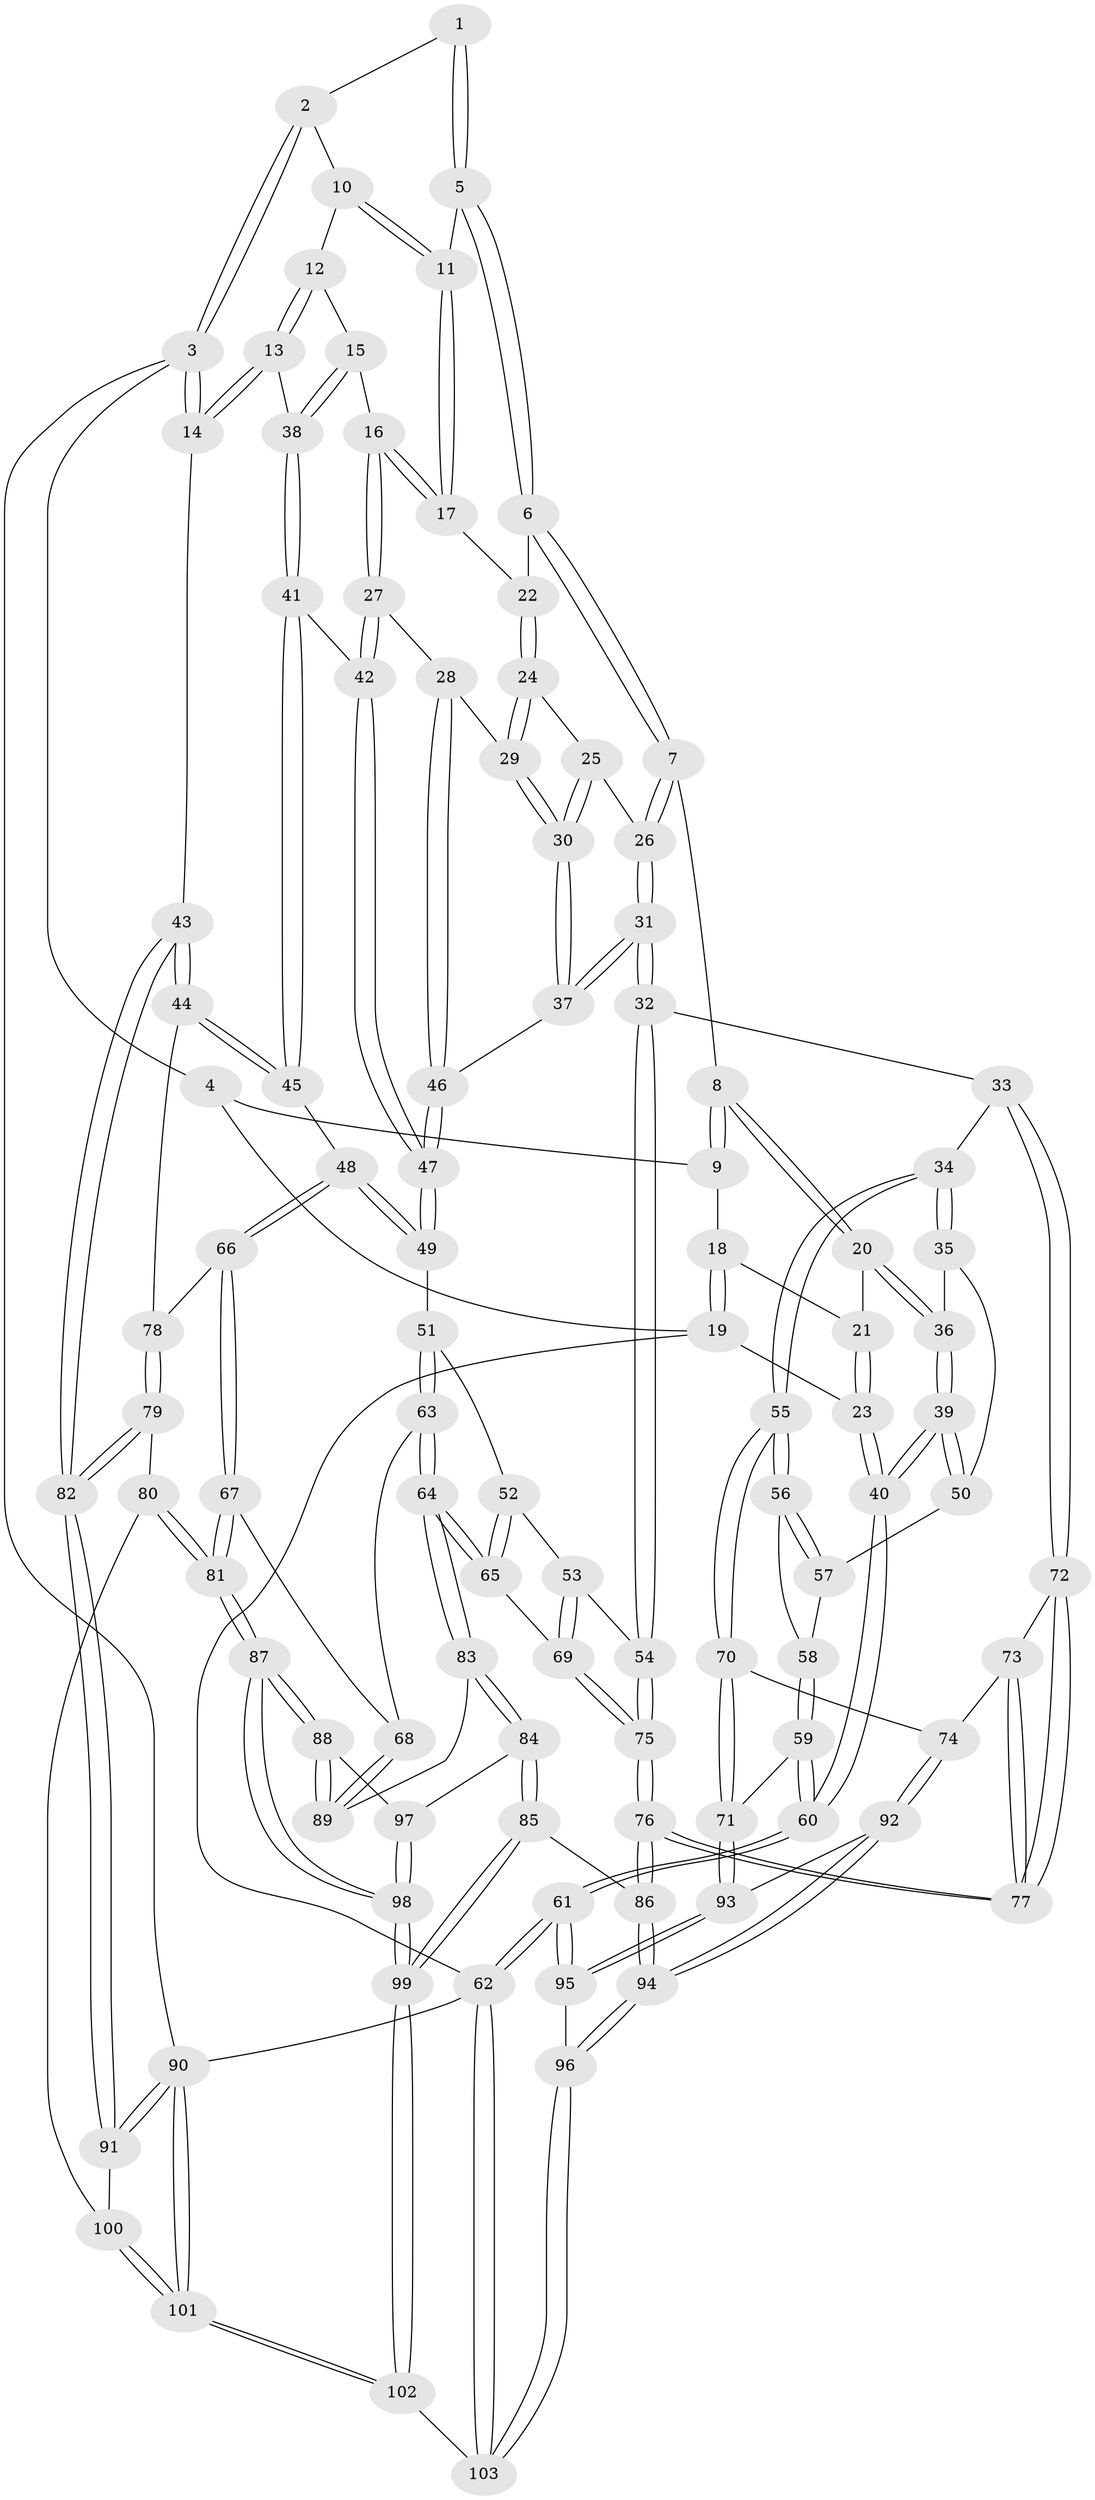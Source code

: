 // coarse degree distribution, {3: 0.06779661016949153, 5: 0.5084745762711864, 8: 0.01694915254237288, 4: 0.3389830508474576, 6: 0.05084745762711865, 2: 0.01694915254237288}
// Generated by graph-tools (version 1.1) at 2025/24/03/03/25 07:24:39]
// undirected, 103 vertices, 254 edges
graph export_dot {
graph [start="1"]
  node [color=gray90,style=filled];
  1 [pos="+0.4415046800184111+0"];
  2 [pos="+0.6949904218367599+0"];
  3 [pos="+1+0"];
  4 [pos="+0.13719661163219538+0"];
  5 [pos="+0.4271258221955284+0.10983598154655662"];
  6 [pos="+0.4085064317321497+0.1313684080304441"];
  7 [pos="+0.28861877037634265+0.21036352558189522"];
  8 [pos="+0.28504515931255103+0.2103362582759285"];
  9 [pos="+0.16333561560301438+0.04644265021797499"];
  10 [pos="+0.704019375463888+0"];
  11 [pos="+0.5722149165115602+0.13293513039369018"];
  12 [pos="+0.7098617171923058+0.005927644581736095"];
  13 [pos="+0.9872810079889555+0.20349442193418843"];
  14 [pos="+1+0.1632357254028656"];
  15 [pos="+0.731395427215311+0.26617767940463877"];
  16 [pos="+0.7130554660580374+0.2778267694717758"];
  17 [pos="+0.6537116627835718+0.24940896356424405"];
  18 [pos="+0.03819093774361382+0.11413004159276086"];
  19 [pos="+0+0.06356390532988922"];
  20 [pos="+0.20838270591196373+0.2720444300173563"];
  21 [pos="+0.0706152649048417+0.2234459592605577"];
  22 [pos="+0.5310986619023772+0.2917863994253883"];
  23 [pos="+0+0.347443413992593"];
  24 [pos="+0.5172844093715949+0.3182160916583527"];
  25 [pos="+0.4713161358230074+0.3401282977194445"];
  26 [pos="+0.3006943682204045+0.22789782832287261"];
  27 [pos="+0.7060870361434908+0.324731125382386"];
  28 [pos="+0.6048420848324183+0.42658526633716454"];
  29 [pos="+0.5881107372516209+0.4209282982374316"];
  30 [pos="+0.45204517120523996+0.43846553416199735"];
  31 [pos="+0.39207470509360376+0.4936144359752604"];
  32 [pos="+0.3486834097104415+0.5678776355912868"];
  33 [pos="+0.3337800422107805+0.5710463156286302"];
  34 [pos="+0.3089622872892766+0.5696107625876685"];
  35 [pos="+0.21731401127393993+0.49944611520313514"];
  36 [pos="+0.1630342378682733+0.364832876594142"];
  37 [pos="+0.39486227283525765+0.49197328518984595"];
  38 [pos="+0.9845042175502641+0.20476625964231612"];
  39 [pos="+0+0.4408723017240392"];
  40 [pos="+0+0.43907645021211145"];
  41 [pos="+0.8210715890417868+0.46880983022857425"];
  42 [pos="+0.7835580006574986+0.45345737418078524"];
  43 [pos="+1+0.560594611346345"];
  44 [pos="+1+0.5713546736867373"];
  45 [pos="+0.8456023130555931+0.49833760452264525"];
  46 [pos="+0.6184631243611505+0.5203408454465024"];
  47 [pos="+0.6397248517561628+0.5653827633988532"];
  48 [pos="+0.7457220991137777+0.6536237374319556"];
  49 [pos="+0.6396701418028264+0.570273977458192"];
  50 [pos="+0.06579289020838741+0.5607564550004441"];
  51 [pos="+0.6152554808812214+0.5886761429917627"];
  52 [pos="+0.6012338106057268+0.5942955423147187"];
  53 [pos="+0.49241218320766716+0.6176504647765634"];
  54 [pos="+0.39874894497008806+0.6064057774282317"];
  55 [pos="+0.19146876584721922+0.6796398625712752"];
  56 [pos="+0.16428368156895187+0.6665237353456699"];
  57 [pos="+0.07105869160473374+0.5775297522699618"];
  58 [pos="+0.049977439093770254+0.6753237172153522"];
  59 [pos="+0.02229380722356605+0.7093461067704002"];
  60 [pos="+0+0.7014594408899495"];
  61 [pos="+0+1"];
  62 [pos="+0+1"];
  63 [pos="+0.6071864158093471+0.7593361967558413"];
  64 [pos="+0.588751718565064+0.7710501193298647"];
  65 [pos="+0.5471921162577348+0.736111682701883"];
  66 [pos="+0.7472534861671403+0.6567486061633756"];
  67 [pos="+0.7240620989340968+0.735633966147014"];
  68 [pos="+0.6210802926572411+0.7570208707303292"];
  69 [pos="+0.5459307141108309+0.7355788777737549"];
  70 [pos="+0.18810875302137298+0.6950972740377017"];
  71 [pos="+0.09682723315556156+0.77477711249865"];
  72 [pos="+0.32447849684328445+0.6661862345166697"];
  73 [pos="+0.297726131005006+0.7626060394847385"];
  74 [pos="+0.2381896800933659+0.7846135743341288"];
  75 [pos="+0.4391332938074879+0.7478102443086397"];
  76 [pos="+0.4112134675579125+0.8594337252060814"];
  77 [pos="+0.37047058646460856+0.8152952383439459"];
  78 [pos="+0.8896709737621323+0.6799165401050665"];
  79 [pos="+0.8797097948495071+0.7972319208170195"];
  80 [pos="+0.8393504934451652+0.8555443661989082"];
  81 [pos="+0.772097514377635+0.8591281417907308"];
  82 [pos="+1+0.7983900825037021"];
  83 [pos="+0.5871753238612567+0.7782292104847192"];
  84 [pos="+0.5476417019203639+0.8604637850768299"];
  85 [pos="+0.4958618534840624+0.8837478858057891"];
  86 [pos="+0.4130917773744051+0.8761263199227414"];
  87 [pos="+0.7394420183138503+0.893853903764802"];
  88 [pos="+0.7298870126531215+0.8911513521603939"];
  89 [pos="+0.7064979031707813+0.8715657384877408"];
  90 [pos="+1+1"];
  91 [pos="+1+1"];
  92 [pos="+0.22868960453229376+0.8581749990038753"];
  93 [pos="+0.09617225765301098+0.8312305442239666"];
  94 [pos="+0.3129879789579066+0.9783995954656275"];
  95 [pos="+0.06884159588461065+0.8621921075034359"];
  96 [pos="+0.3029538314205031+1"];
  97 [pos="+0.5845609609872167+0.8788865486492468"];
  98 [pos="+0.68928000345233+1"];
  99 [pos="+0.6799017015795693+1"];
  100 [pos="+0.8786290386419532+0.8915854403469256"];
  101 [pos="+0.824359495853318+1"];
  102 [pos="+0.6807316694289961+1"];
  103 [pos="+0.256544948062058+1"];
  1 -- 2;
  1 -- 5;
  1 -- 5;
  2 -- 3;
  2 -- 3;
  2 -- 10;
  3 -- 4;
  3 -- 14;
  3 -- 14;
  3 -- 90;
  4 -- 9;
  4 -- 19;
  5 -- 6;
  5 -- 6;
  5 -- 11;
  6 -- 7;
  6 -- 7;
  6 -- 22;
  7 -- 8;
  7 -- 26;
  7 -- 26;
  8 -- 9;
  8 -- 9;
  8 -- 20;
  8 -- 20;
  9 -- 18;
  10 -- 11;
  10 -- 11;
  10 -- 12;
  11 -- 17;
  11 -- 17;
  12 -- 13;
  12 -- 13;
  12 -- 15;
  13 -- 14;
  13 -- 14;
  13 -- 38;
  14 -- 43;
  15 -- 16;
  15 -- 38;
  15 -- 38;
  16 -- 17;
  16 -- 17;
  16 -- 27;
  16 -- 27;
  17 -- 22;
  18 -- 19;
  18 -- 19;
  18 -- 21;
  19 -- 23;
  19 -- 62;
  20 -- 21;
  20 -- 36;
  20 -- 36;
  21 -- 23;
  21 -- 23;
  22 -- 24;
  22 -- 24;
  23 -- 40;
  23 -- 40;
  24 -- 25;
  24 -- 29;
  24 -- 29;
  25 -- 26;
  25 -- 30;
  25 -- 30;
  26 -- 31;
  26 -- 31;
  27 -- 28;
  27 -- 42;
  27 -- 42;
  28 -- 29;
  28 -- 46;
  28 -- 46;
  29 -- 30;
  29 -- 30;
  30 -- 37;
  30 -- 37;
  31 -- 32;
  31 -- 32;
  31 -- 37;
  31 -- 37;
  32 -- 33;
  32 -- 54;
  32 -- 54;
  33 -- 34;
  33 -- 72;
  33 -- 72;
  34 -- 35;
  34 -- 35;
  34 -- 55;
  34 -- 55;
  35 -- 36;
  35 -- 50;
  36 -- 39;
  36 -- 39;
  37 -- 46;
  38 -- 41;
  38 -- 41;
  39 -- 40;
  39 -- 40;
  39 -- 50;
  39 -- 50;
  40 -- 60;
  40 -- 60;
  41 -- 42;
  41 -- 45;
  41 -- 45;
  42 -- 47;
  42 -- 47;
  43 -- 44;
  43 -- 44;
  43 -- 82;
  43 -- 82;
  44 -- 45;
  44 -- 45;
  44 -- 78;
  45 -- 48;
  46 -- 47;
  46 -- 47;
  47 -- 49;
  47 -- 49;
  48 -- 49;
  48 -- 49;
  48 -- 66;
  48 -- 66;
  49 -- 51;
  50 -- 57;
  51 -- 52;
  51 -- 63;
  51 -- 63;
  52 -- 53;
  52 -- 65;
  52 -- 65;
  53 -- 54;
  53 -- 69;
  53 -- 69;
  54 -- 75;
  54 -- 75;
  55 -- 56;
  55 -- 56;
  55 -- 70;
  55 -- 70;
  56 -- 57;
  56 -- 57;
  56 -- 58;
  57 -- 58;
  58 -- 59;
  58 -- 59;
  59 -- 60;
  59 -- 60;
  59 -- 71;
  60 -- 61;
  60 -- 61;
  61 -- 62;
  61 -- 62;
  61 -- 95;
  61 -- 95;
  62 -- 103;
  62 -- 103;
  62 -- 90;
  63 -- 64;
  63 -- 64;
  63 -- 68;
  64 -- 65;
  64 -- 65;
  64 -- 83;
  64 -- 83;
  65 -- 69;
  66 -- 67;
  66 -- 67;
  66 -- 78;
  67 -- 68;
  67 -- 81;
  67 -- 81;
  68 -- 89;
  68 -- 89;
  69 -- 75;
  69 -- 75;
  70 -- 71;
  70 -- 71;
  70 -- 74;
  71 -- 93;
  71 -- 93;
  72 -- 73;
  72 -- 77;
  72 -- 77;
  73 -- 74;
  73 -- 77;
  73 -- 77;
  74 -- 92;
  74 -- 92;
  75 -- 76;
  75 -- 76;
  76 -- 77;
  76 -- 77;
  76 -- 86;
  76 -- 86;
  78 -- 79;
  78 -- 79;
  79 -- 80;
  79 -- 82;
  79 -- 82;
  80 -- 81;
  80 -- 81;
  80 -- 100;
  81 -- 87;
  81 -- 87;
  82 -- 91;
  82 -- 91;
  83 -- 84;
  83 -- 84;
  83 -- 89;
  84 -- 85;
  84 -- 85;
  84 -- 97;
  85 -- 86;
  85 -- 99;
  85 -- 99;
  86 -- 94;
  86 -- 94;
  87 -- 88;
  87 -- 88;
  87 -- 98;
  87 -- 98;
  88 -- 89;
  88 -- 89;
  88 -- 97;
  90 -- 91;
  90 -- 91;
  90 -- 101;
  90 -- 101;
  91 -- 100;
  92 -- 93;
  92 -- 94;
  92 -- 94;
  93 -- 95;
  93 -- 95;
  94 -- 96;
  94 -- 96;
  95 -- 96;
  96 -- 103;
  96 -- 103;
  97 -- 98;
  97 -- 98;
  98 -- 99;
  98 -- 99;
  99 -- 102;
  99 -- 102;
  100 -- 101;
  100 -- 101;
  101 -- 102;
  101 -- 102;
  102 -- 103;
}
